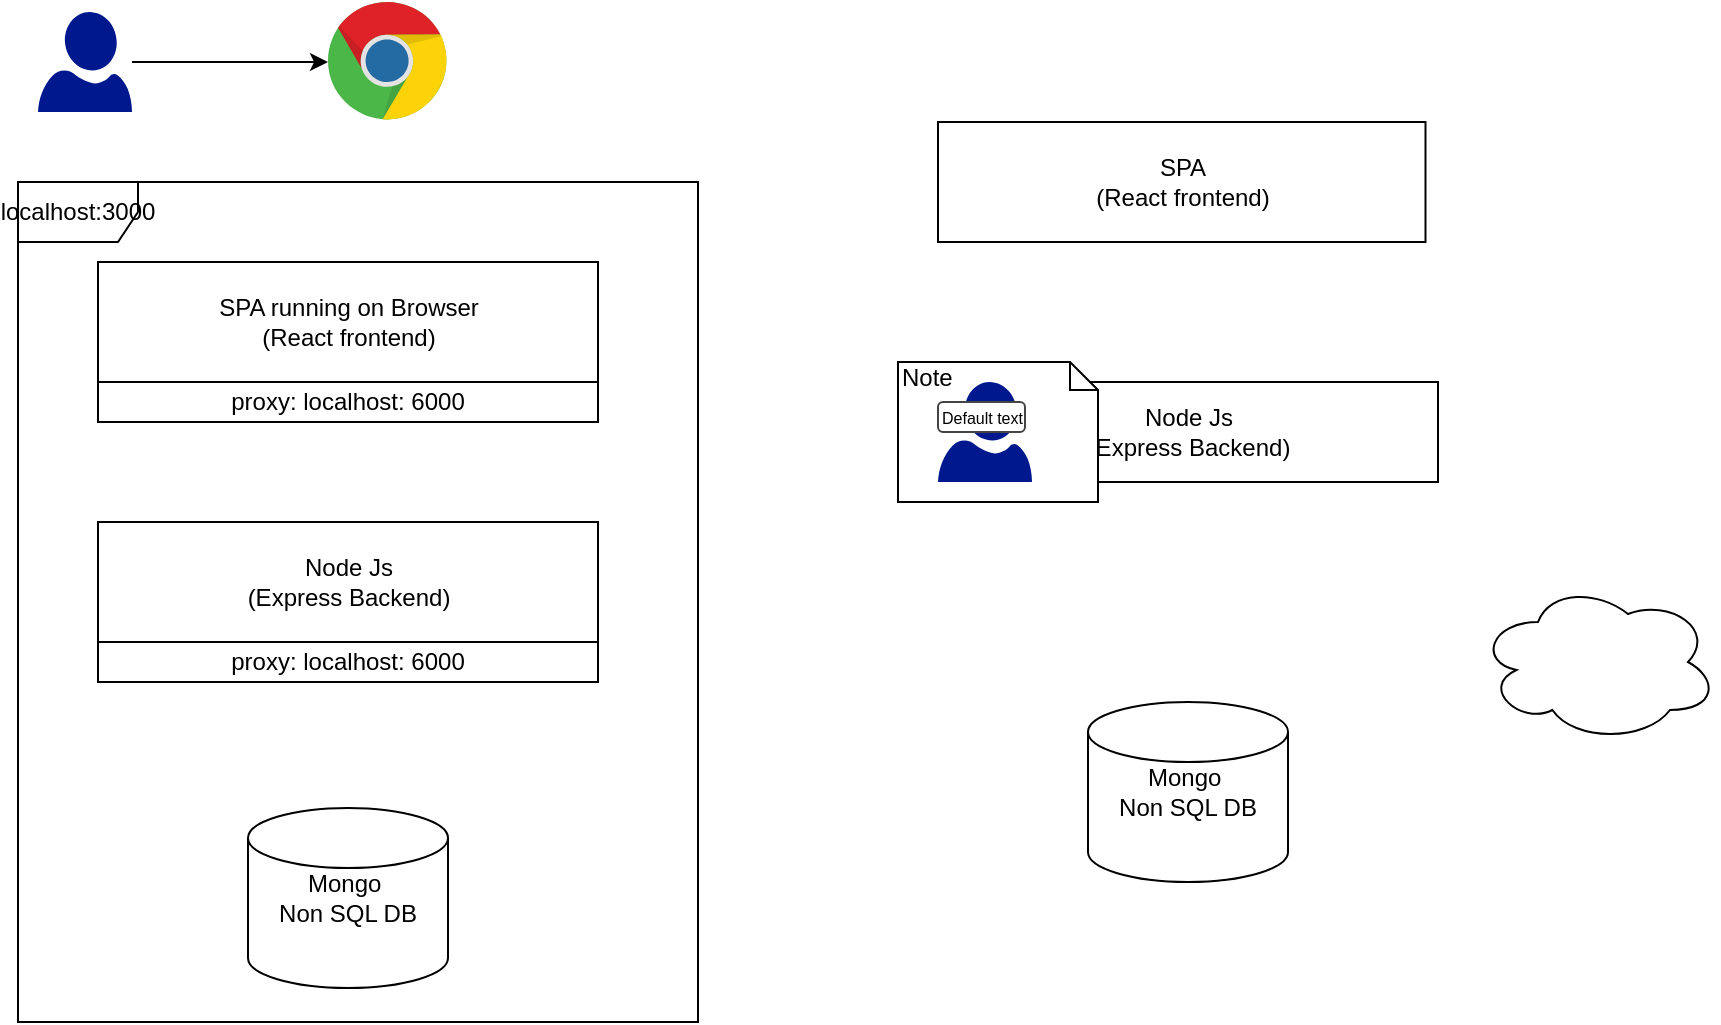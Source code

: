 <mxfile version="13.5.8" type="github">
  <diagram name="Page-1" id="e7e014a7-5840-1c2e-5031-d8a46d1fe8dd">
    <mxGraphModel dx="1168" dy="625" grid="1" gridSize="10" guides="1" tooltips="1" connect="1" arrows="1" fold="1" page="1" pageScale="1" pageWidth="1169" pageHeight="826" background="#ffffff" math="0" shadow="0">
      <root>
        <mxCell id="0" />
        <mxCell id="1" parent="0" />
        <mxCell id="EqBbusVfHMR0FqAXmhcd-61" value="localhost:3000" style="shape=umlFrame;whiteSpace=wrap;html=1;" vertex="1" parent="1">
          <mxGeometry x="10" y="100" width="340" height="420" as="geometry" />
        </mxCell>
        <mxCell id="EqBbusVfHMR0FqAXmhcd-41" value="Mongo&amp;nbsp;&lt;br&gt;Non SQL DB" style="shape=cylinder2;whiteSpace=wrap;html=1;boundedLbl=1;backgroundOutline=1;size=15;" vertex="1" parent="1">
          <mxGeometry x="125" y="413" width="100" height="90" as="geometry" />
        </mxCell>
        <mxCell id="EqBbusVfHMR0FqAXmhcd-43" value="SPA running on Browser&lt;br&gt;(React frontend)" style="html=1;" vertex="1" parent="1">
          <mxGeometry x="50" y="140" width="250" height="60" as="geometry" />
        </mxCell>
        <mxCell id="EqBbusVfHMR0FqAXmhcd-44" value="Node Js&lt;br&gt;(Express Backend)" style="html=1;" vertex="1" parent="1">
          <mxGeometry x="50" y="270" width="250" height="60" as="geometry" />
        </mxCell>
        <mxCell id="EqBbusVfHMR0FqAXmhcd-45" value="Mongo&amp;nbsp;&lt;br&gt;Non SQL DB" style="shape=cylinder2;whiteSpace=wrap;html=1;boundedLbl=1;backgroundOutline=1;size=15;" vertex="1" parent="1">
          <mxGeometry x="545" y="360" width="100" height="90" as="geometry" />
        </mxCell>
        <mxCell id="EqBbusVfHMR0FqAXmhcd-46" value="SPA&lt;br&gt;(React frontend)" style="html=1;" vertex="1" parent="1">
          <mxGeometry x="470" y="70" width="243.75" height="60" as="geometry" />
        </mxCell>
        <mxCell id="EqBbusVfHMR0FqAXmhcd-47" value="Node Js&lt;br&gt;(Express Backend)" style="html=1;" vertex="1" parent="1">
          <mxGeometry x="470" y="200" width="250" height="50" as="geometry" />
        </mxCell>
        <mxCell id="EqBbusVfHMR0FqAXmhcd-50" value="Note" style="shape=note;whiteSpace=wrap;html=1;size=14;verticalAlign=top;align=left;spacingTop=-6;" vertex="1" parent="1">
          <mxGeometry x="450" y="190" width="100" height="70" as="geometry" />
        </mxCell>
        <mxCell id="EqBbusVfHMR0FqAXmhcd-53" value="" style="dashed=0;outlineConnect=0;html=1;align=center;labelPosition=center;verticalLabelPosition=bottom;verticalAlign=top;shape=mxgraph.weblogos.chrome" vertex="1" parent="1">
          <mxGeometry x="165" y="10" width="60" height="60" as="geometry" />
        </mxCell>
        <mxCell id="EqBbusVfHMR0FqAXmhcd-54" value="" style="aspect=fixed;pointerEvents=1;shadow=0;dashed=0;html=1;strokeColor=none;labelPosition=center;verticalLabelPosition=bottom;verticalAlign=top;align=center;fillColor=#00188D;shape=mxgraph.azure.user" vertex="1" parent="1">
          <mxGeometry x="470" y="200" width="47" height="50" as="geometry" />
        </mxCell>
        <mxCell id="EqBbusVfHMR0FqAXmhcd-56" style="edgeStyle=orthogonalEdgeStyle;rounded=0;orthogonalLoop=1;jettySize=auto;html=1;" edge="1" parent="1" source="EqBbusVfHMR0FqAXmhcd-55" target="EqBbusVfHMR0FqAXmhcd-53">
          <mxGeometry relative="1" as="geometry" />
        </mxCell>
        <mxCell id="EqBbusVfHMR0FqAXmhcd-55" value="" style="aspect=fixed;pointerEvents=1;shadow=0;dashed=0;html=1;strokeColor=none;labelPosition=center;verticalLabelPosition=bottom;verticalAlign=top;align=center;fillColor=#00188D;shape=mxgraph.azure.user" vertex="1" parent="1">
          <mxGeometry x="20" y="15" width="47" height="50" as="geometry" />
        </mxCell>
        <mxCell id="EqBbusVfHMR0FqAXmhcd-57" value="Default text" style="strokeWidth=1;html=1;shadow=0;dashed=0;shape=mxgraph.ios.iTextInput;strokeColor=#444444;buttonText=;fontSize=8;whiteSpace=wrap;align=left;" vertex="1" parent="1">
          <mxGeometry x="470" y="210" width="43.5" height="15" as="geometry" />
        </mxCell>
        <mxCell id="EqBbusVfHMR0FqAXmhcd-60" value="" style="ellipse;shape=cloud;whiteSpace=wrap;html=1;" vertex="1" parent="1">
          <mxGeometry x="740" y="300" width="120" height="80" as="geometry" />
        </mxCell>
        <mxCell id="EqBbusVfHMR0FqAXmhcd-62" value="proxy: localhost: 6000" style="rounded=0;whiteSpace=wrap;html=1;" vertex="1" parent="1">
          <mxGeometry x="50" y="200" width="250" height="20" as="geometry" />
        </mxCell>
        <mxCell id="EqBbusVfHMR0FqAXmhcd-63" value="&lt;span&gt;proxy: localhost: 6000&lt;/span&gt;" style="rounded=0;whiteSpace=wrap;html=1;" vertex="1" parent="1">
          <mxGeometry x="50" y="330" width="250" height="20" as="geometry" />
        </mxCell>
      </root>
    </mxGraphModel>
  </diagram>
</mxfile>

